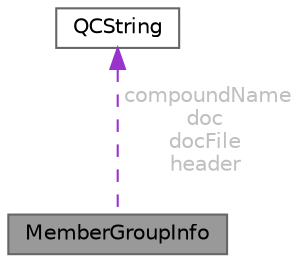 digraph "MemberGroupInfo"
{
 // INTERACTIVE_SVG=YES
 // LATEX_PDF_SIZE
  bgcolor="transparent";
  edge [fontname=Helvetica,fontsize=10,labelfontname=Helvetica,labelfontsize=10];
  node [fontname=Helvetica,fontsize=10,shape=box,height=0.2,width=0.4];
  Node1 [label="MemberGroupInfo",height=0.2,width=0.4,color="gray40", fillcolor="grey60", style="filled", fontcolor="black",tooltip="Data collected for a member group."];
  Node2 -> Node1 [dir="back",color="darkorchid3",style="dashed",label=" compoundName\ndoc\ndocFile\nheader",fontcolor="grey" ];
  Node2 [label="QCString",height=0.2,width=0.4,color="gray40", fillcolor="white", style="filled",URL="$d9/d45/class_q_c_string.html",tooltip="This is an alternative implementation of QCString."];
}
